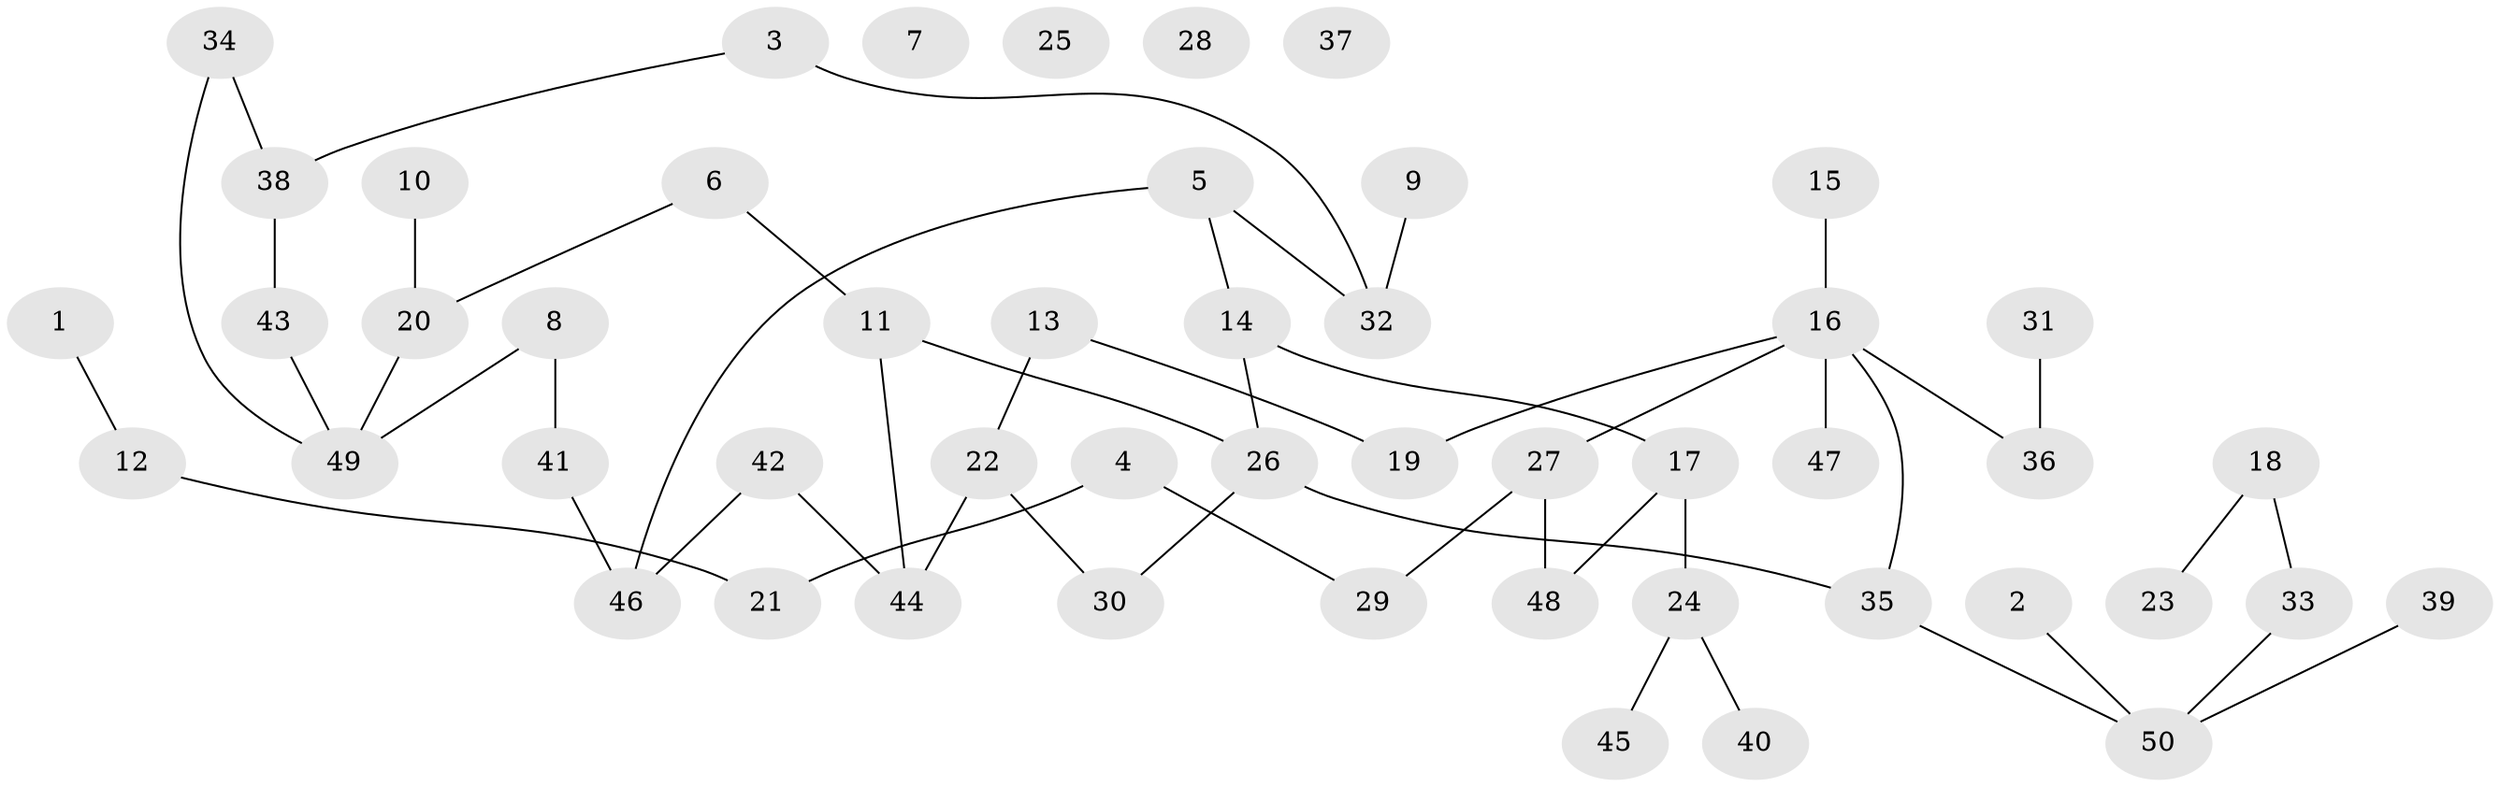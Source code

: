 // coarse degree distribution, {1: 0.21875, 3: 0.125, 2: 0.34375, 4: 0.09375, 0: 0.125, 5: 0.09375}
// Generated by graph-tools (version 1.1) at 2025/41/03/06/25 10:41:20]
// undirected, 50 vertices, 52 edges
graph export_dot {
graph [start="1"]
  node [color=gray90,style=filled];
  1;
  2;
  3;
  4;
  5;
  6;
  7;
  8;
  9;
  10;
  11;
  12;
  13;
  14;
  15;
  16;
  17;
  18;
  19;
  20;
  21;
  22;
  23;
  24;
  25;
  26;
  27;
  28;
  29;
  30;
  31;
  32;
  33;
  34;
  35;
  36;
  37;
  38;
  39;
  40;
  41;
  42;
  43;
  44;
  45;
  46;
  47;
  48;
  49;
  50;
  1 -- 12;
  2 -- 50;
  3 -- 32;
  3 -- 38;
  4 -- 21;
  4 -- 29;
  5 -- 14;
  5 -- 32;
  5 -- 46;
  6 -- 11;
  6 -- 20;
  8 -- 41;
  8 -- 49;
  9 -- 32;
  10 -- 20;
  11 -- 26;
  11 -- 44;
  12 -- 21;
  13 -- 19;
  13 -- 22;
  14 -- 17;
  14 -- 26;
  15 -- 16;
  16 -- 19;
  16 -- 27;
  16 -- 35;
  16 -- 36;
  16 -- 47;
  17 -- 24;
  17 -- 48;
  18 -- 23;
  18 -- 33;
  20 -- 49;
  22 -- 30;
  22 -- 44;
  24 -- 40;
  24 -- 45;
  26 -- 30;
  26 -- 35;
  27 -- 29;
  27 -- 48;
  31 -- 36;
  33 -- 50;
  34 -- 38;
  34 -- 49;
  35 -- 50;
  38 -- 43;
  39 -- 50;
  41 -- 46;
  42 -- 44;
  42 -- 46;
  43 -- 49;
}
